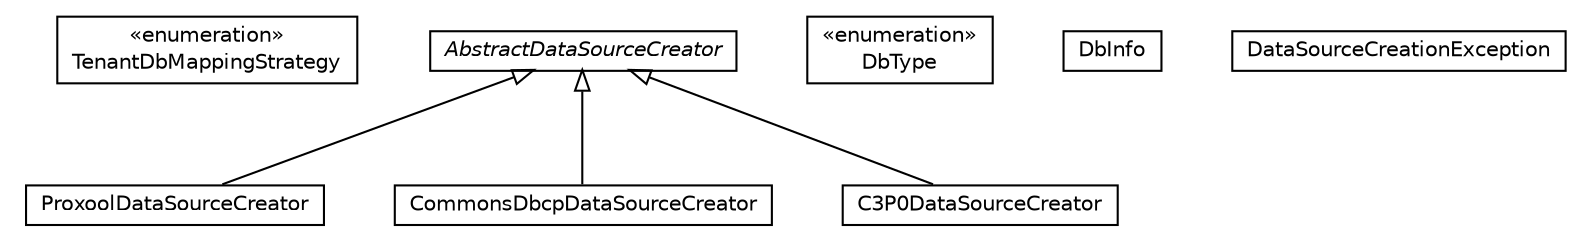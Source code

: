 #!/usr/local/bin/dot
#
# Class diagram 
# Generated by UMLGraph version R5_6_6-8-g8d7759 (http://www.umlgraph.org/)
#

digraph G {
	edge [fontname="Helvetica",fontsize=10,labelfontname="Helvetica",labelfontsize=10];
	node [fontname="Helvetica",fontsize=10,shape=plaintext];
	nodesep=0.25;
	ranksep=0.5;
	// org.dayatang.datasource4saas.dscreator.TenantDbMappingStrategy
	c24 [label=<<table title="org.dayatang.datasource4saas.dscreator.TenantDbMappingStrategy" border="0" cellborder="1" cellspacing="0" cellpadding="2" port="p" href="./TenantDbMappingStrategy.html">
		<tr><td><table border="0" cellspacing="0" cellpadding="1">
<tr><td align="center" balign="center"> &#171;enumeration&#187; </td></tr>
<tr><td align="center" balign="center"> TenantDbMappingStrategy </td></tr>
		</table></td></tr>
		</table>>, URL="./TenantDbMappingStrategy.html", fontname="Helvetica", fontcolor="black", fontsize=10.0];
	// org.dayatang.datasource4saas.dscreator.ProxoolDataSourceCreator
	c25 [label=<<table title="org.dayatang.datasource4saas.dscreator.ProxoolDataSourceCreator" border="0" cellborder="1" cellspacing="0" cellpadding="2" port="p" href="./ProxoolDataSourceCreator.html">
		<tr><td><table border="0" cellspacing="0" cellpadding="1">
<tr><td align="center" balign="center"> ProxoolDataSourceCreator </td></tr>
		</table></td></tr>
		</table>>, URL="./ProxoolDataSourceCreator.html", fontname="Helvetica", fontcolor="black", fontsize=10.0];
	// org.dayatang.datasource4saas.dscreator.DbType
	c26 [label=<<table title="org.dayatang.datasource4saas.dscreator.DbType" border="0" cellborder="1" cellspacing="0" cellpadding="2" port="p" href="./DbType.html">
		<tr><td><table border="0" cellspacing="0" cellpadding="1">
<tr><td align="center" balign="center"> &#171;enumeration&#187; </td></tr>
<tr><td align="center" balign="center"> DbType </td></tr>
		</table></td></tr>
		</table>>, URL="./DbType.html", fontname="Helvetica", fontcolor="black", fontsize=10.0];
	// org.dayatang.datasource4saas.dscreator.DbInfo
	c27 [label=<<table title="org.dayatang.datasource4saas.dscreator.DbInfo" border="0" cellborder="1" cellspacing="0" cellpadding="2" port="p" href="./DbInfo.html">
		<tr><td><table border="0" cellspacing="0" cellpadding="1">
<tr><td align="center" balign="center"> DbInfo </td></tr>
		</table></td></tr>
		</table>>, URL="./DbInfo.html", fontname="Helvetica", fontcolor="black", fontsize=10.0];
	// org.dayatang.datasource4saas.dscreator.DataSourceCreationException
	c28 [label=<<table title="org.dayatang.datasource4saas.dscreator.DataSourceCreationException" border="0" cellborder="1" cellspacing="0" cellpadding="2" port="p" href="./DataSourceCreationException.html">
		<tr><td><table border="0" cellspacing="0" cellpadding="1">
<tr><td align="center" balign="center"> DataSourceCreationException </td></tr>
		</table></td></tr>
		</table>>, URL="./DataSourceCreationException.html", fontname="Helvetica", fontcolor="black", fontsize=10.0];
	// org.dayatang.datasource4saas.dscreator.CommonsDbcpDataSourceCreator
	c29 [label=<<table title="org.dayatang.datasource4saas.dscreator.CommonsDbcpDataSourceCreator" border="0" cellborder="1" cellspacing="0" cellpadding="2" port="p" href="./CommonsDbcpDataSourceCreator.html">
		<tr><td><table border="0" cellspacing="0" cellpadding="1">
<tr><td align="center" balign="center"> CommonsDbcpDataSourceCreator </td></tr>
		</table></td></tr>
		</table>>, URL="./CommonsDbcpDataSourceCreator.html", fontname="Helvetica", fontcolor="black", fontsize=10.0];
	// org.dayatang.datasource4saas.dscreator.C3P0DataSourceCreator
	c30 [label=<<table title="org.dayatang.datasource4saas.dscreator.C3P0DataSourceCreator" border="0" cellborder="1" cellspacing="0" cellpadding="2" port="p" href="./C3P0DataSourceCreator.html">
		<tr><td><table border="0" cellspacing="0" cellpadding="1">
<tr><td align="center" balign="center"> C3P0DataSourceCreator </td></tr>
		</table></td></tr>
		</table>>, URL="./C3P0DataSourceCreator.html", fontname="Helvetica", fontcolor="black", fontsize=10.0];
	// org.dayatang.datasource4saas.dscreator.AbstractDataSourceCreator
	c31 [label=<<table title="org.dayatang.datasource4saas.dscreator.AbstractDataSourceCreator" border="0" cellborder="1" cellspacing="0" cellpadding="2" port="p" href="./AbstractDataSourceCreator.html">
		<tr><td><table border="0" cellspacing="0" cellpadding="1">
<tr><td align="center" balign="center"><font face="Helvetica-Oblique"> AbstractDataSourceCreator </font></td></tr>
		</table></td></tr>
		</table>>, URL="./AbstractDataSourceCreator.html", fontname="Helvetica", fontcolor="black", fontsize=10.0];
	//org.dayatang.datasource4saas.dscreator.ProxoolDataSourceCreator extends org.dayatang.datasource4saas.dscreator.AbstractDataSourceCreator
	c31:p -> c25:p [dir=back,arrowtail=empty];
	//org.dayatang.datasource4saas.dscreator.CommonsDbcpDataSourceCreator extends org.dayatang.datasource4saas.dscreator.AbstractDataSourceCreator
	c31:p -> c29:p [dir=back,arrowtail=empty];
	//org.dayatang.datasource4saas.dscreator.C3P0DataSourceCreator extends org.dayatang.datasource4saas.dscreator.AbstractDataSourceCreator
	c31:p -> c30:p [dir=back,arrowtail=empty];
}

